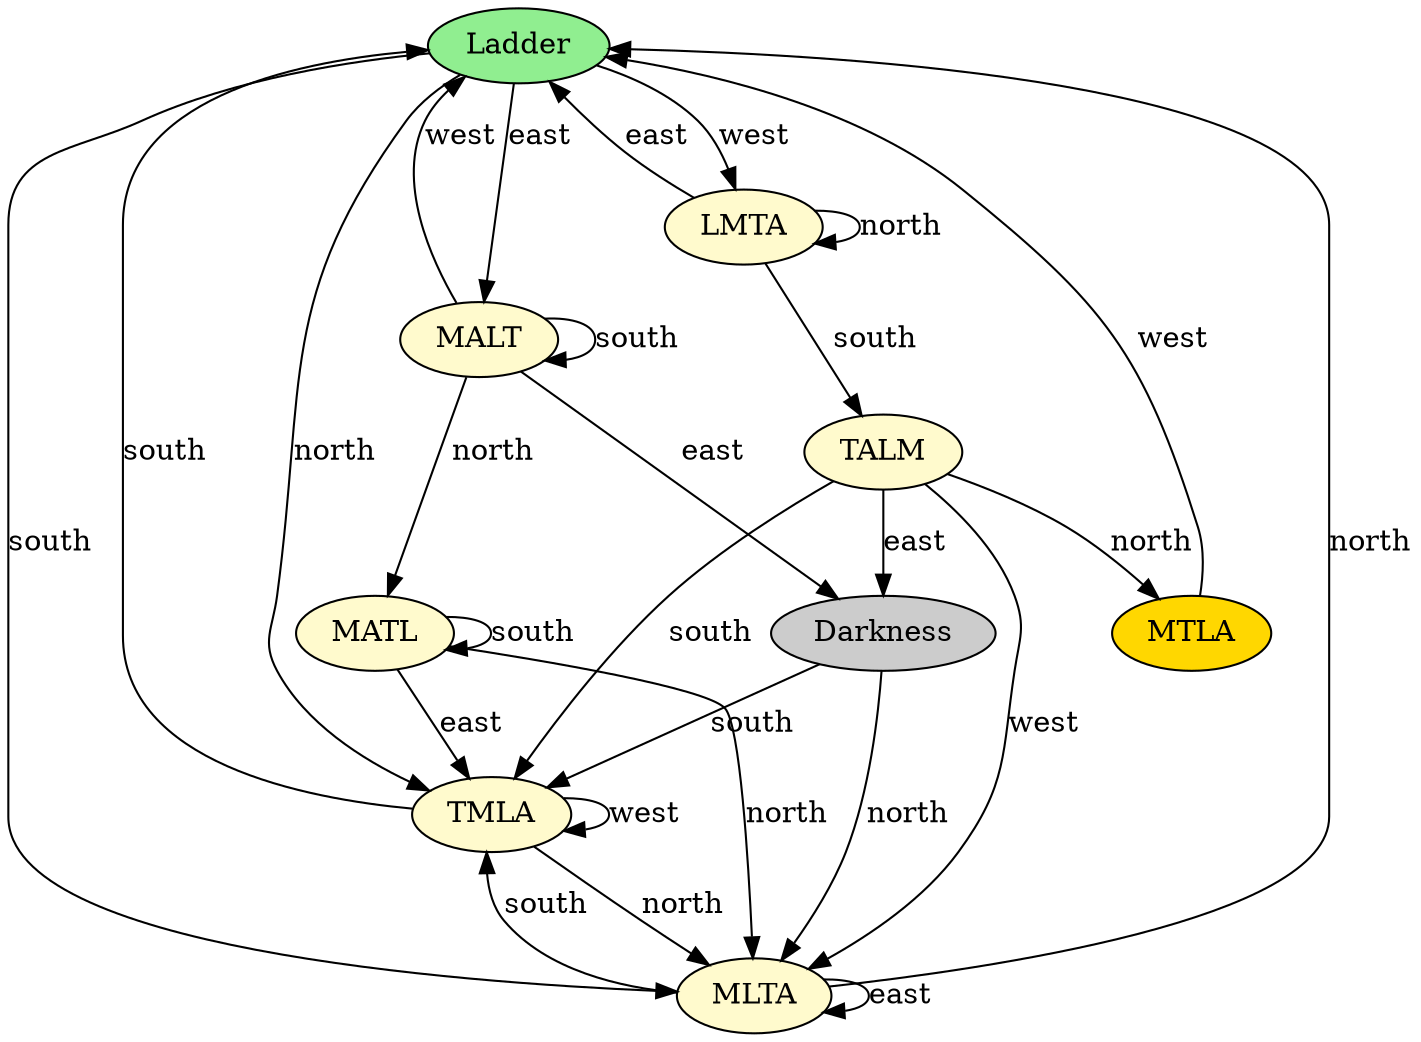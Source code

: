 digraph maze {
	node [style=filled, fillcolor="#fffacd"]

	# You are in a maze of twisty little passages, all dimly lit by more bioluminescent moss.  There is a ladder here leading up.
	Ladder [fillcolor="#90ee90"]
	Ladder -> TMLA [label="north"]
	Ladder -> MLTA [label="south"]
	Ladder -> MALT [label="east"]
	Ladder -> LMTA [label="west"]

	# You are in a little maze of twisty passages, all alike.
	LMTA -> LMTA [label="north"]
	LMTA -> TALM [label="south"]
	LMTA -> Ladder [label="east"]

	# You are in a twisty alike of little passages, all maze.
	# The east passage appears very dark; you feel likely to be eaten by a Grue.
	TALM -> MTLA [label="north"]
	TALM -> TMLA [label="south"]
	TALM -> MLTA [label="west"]
	TALM -> Darkness [label="east"]

	# You are in a maze of twisty little passages, all alike.
	# (code, can)
	MTLA  [fillcolor="#ffd700"]
	MTLA -> Ladder [label="west"]

	# You are in a twisty maze of little passages, all alike.
	TMLA -> MLTA [label="north"]
	TMLA -> Ladder [label="south"]
	TMLA -> TMLA [label="west"]

	# You are in a maze of little twisty passages, all alike.
	MLTA -> Ladder [label="north"]
	MLTA -> TMLA [label="south"]
	MLTA -> MLTA [label="east"]

	# You are in a maze of alike little passages, all twisty.
	# The passage to the east looks very dark; you think you hear a Grue.
	MALT -> MATL [label="north"]
	MALT -> MALT [label="south"]
	MALT -> Ladder [label="west"]
	MALT -> Darkness [label="east"]

	# You are in a maze of alike twisty passages, all little.
	MATL -> MLTA [label="north"]
	MATL -> TMLA [label="east"]
	MATL -> MATL [label="south"]

	# You are in a twisty maze of little passages, all alike.
	Darkness [fillcolor="#cccccc"]
	Darkness -> MLTA [label="north"]
	Darkness -> TMLA [label="south"]
}
